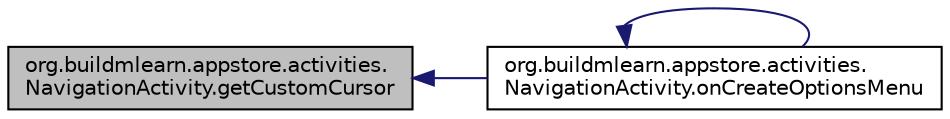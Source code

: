 digraph "org.buildmlearn.appstore.activities.NavigationActivity.getCustomCursor"
{
 // INTERACTIVE_SVG=YES
  bgcolor="transparent";
  edge [fontname="Helvetica",fontsize="10",labelfontname="Helvetica",labelfontsize="10"];
  node [fontname="Helvetica",fontsize="10",shape=record];
  rankdir="LR";
  Node1 [label="org.buildmlearn.appstore.activities.\lNavigationActivity.getCustomCursor",height=0.2,width=0.4,color="black", fillcolor="grey75", style="filled", fontcolor="black"];
  Node1 -> Node2 [dir="back",color="midnightblue",fontsize="10",style="solid",fontname="Helvetica"];
  Node2 [label="org.buildmlearn.appstore.activities.\lNavigationActivity.onCreateOptionsMenu",height=0.2,width=0.4,color="black",URL="$d0/d60/classorg_1_1buildmlearn_1_1appstore_1_1activities_1_1_navigation_activity.html#a0d03e67c759108fd119b9e5ad2e48014",tooltip="This method creates menu items to be shown on the Action Bar. "];
  Node2 -> Node2 [dir="back",color="midnightblue",fontsize="10",style="solid",fontname="Helvetica"];
}
